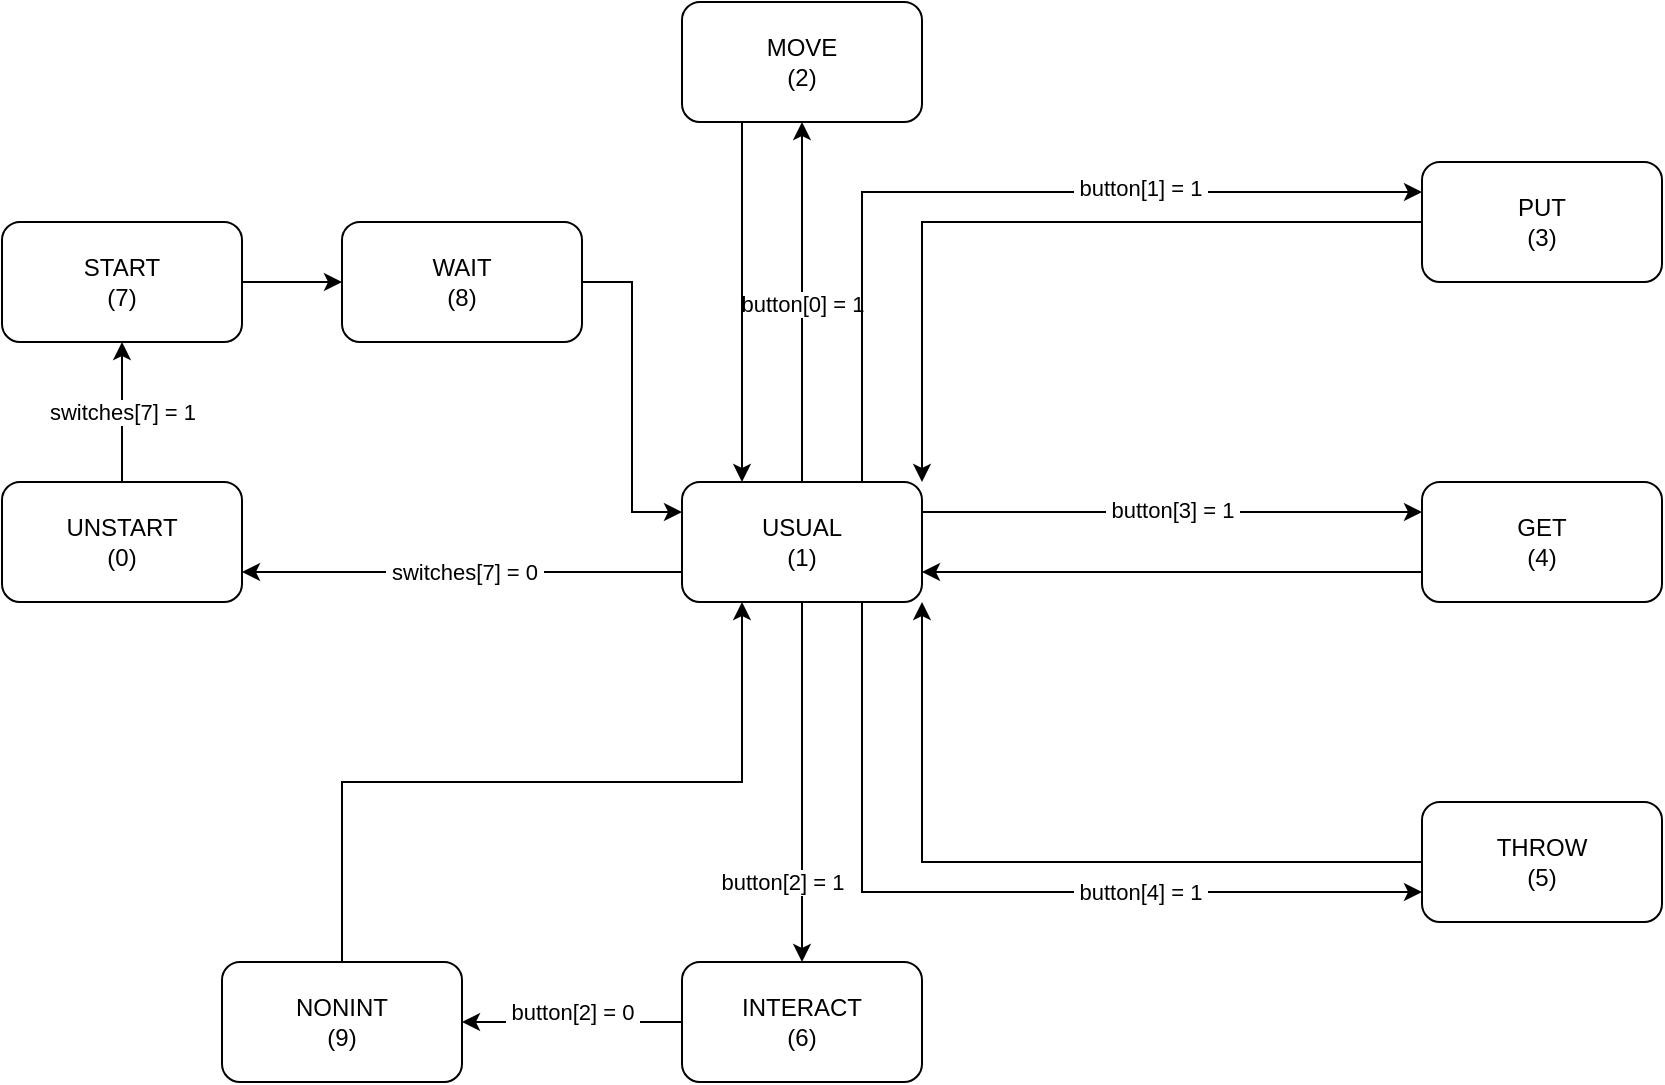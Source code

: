 <mxfile version="22.1.2" type="device">
  <diagram name="第 1 页" id="vLj_0NGpxSc3vJywtWA1">
    <mxGraphModel dx="1050" dy="629" grid="1" gridSize="10" guides="1" tooltips="1" connect="1" arrows="1" fold="1" page="1" pageScale="1" pageWidth="1169" pageHeight="827" math="0" shadow="0">
      <root>
        <mxCell id="0" />
        <mxCell id="1" parent="0" />
        <mxCell id="k_FkYlv_wct_aQd2F6-s-12" style="edgeStyle=orthogonalEdgeStyle;rounded=0;orthogonalLoop=1;jettySize=auto;html=1;exitX=0.5;exitY=0;exitDx=0;exitDy=0;entryX=0.5;entryY=1;entryDx=0;entryDy=0;" edge="1" parent="1" source="IX-fPwuhaJoT2Uxpe97w-1" target="IX-fPwuhaJoT2Uxpe97w-28">
          <mxGeometry relative="1" as="geometry" />
        </mxCell>
        <mxCell id="k_FkYlv_wct_aQd2F6-s-13" value="&amp;nbsp;switches[7] = 1&amp;nbsp;" style="edgeLabel;html=1;align=center;verticalAlign=middle;resizable=0;points=[];" vertex="1" connectable="0" parent="k_FkYlv_wct_aQd2F6-s-12">
          <mxGeometry x="0.017" relative="1" as="geometry">
            <mxPoint as="offset" />
          </mxGeometry>
        </mxCell>
        <mxCell id="IX-fPwuhaJoT2Uxpe97w-1" value="UNSTART&lt;br&gt;(0)" style="rounded=1;whiteSpace=wrap;html=1;" parent="1" vertex="1">
          <mxGeometry x="80" y="400" width="120" height="60" as="geometry" />
        </mxCell>
        <mxCell id="IX-fPwuhaJoT2Uxpe97w-9" style="edgeStyle=orthogonalEdgeStyle;rounded=0;orthogonalLoop=1;jettySize=auto;html=1;exitX=0.5;exitY=0;exitDx=0;exitDy=0;entryX=0.5;entryY=1;entryDx=0;entryDy=0;" parent="1" source="IX-fPwuhaJoT2Uxpe97w-2" target="IX-fPwuhaJoT2Uxpe97w-3" edge="1">
          <mxGeometry relative="1" as="geometry" />
        </mxCell>
        <mxCell id="IX-fPwuhaJoT2Uxpe97w-22" value="&amp;nbsp;button[0] = 1&amp;nbsp;" style="edgeLabel;html=1;align=center;verticalAlign=middle;resizable=0;points=[];" parent="IX-fPwuhaJoT2Uxpe97w-9" vertex="1" connectable="0">
          <mxGeometry x="-0.007" y="-1" relative="1" as="geometry">
            <mxPoint x="-1" as="offset" />
          </mxGeometry>
        </mxCell>
        <mxCell id="IX-fPwuhaJoT2Uxpe97w-10" style="edgeStyle=orthogonalEdgeStyle;rounded=0;orthogonalLoop=1;jettySize=auto;html=1;exitX=0.5;exitY=1;exitDx=0;exitDy=0;entryX=0.5;entryY=0;entryDx=0;entryDy=0;" parent="1" source="IX-fPwuhaJoT2Uxpe97w-2" target="IX-fPwuhaJoT2Uxpe97w-7" edge="1">
          <mxGeometry relative="1" as="geometry" />
        </mxCell>
        <mxCell id="IX-fPwuhaJoT2Uxpe97w-26" value="&amp;nbsp;button[2] = 1&amp;nbsp;" style="edgeLabel;html=1;align=center;verticalAlign=middle;resizable=0;points=[];" parent="IX-fPwuhaJoT2Uxpe97w-10" vertex="1" connectable="0">
          <mxGeometry x="0.007" y="-1" relative="1" as="geometry">
            <mxPoint x="-9" y="49" as="offset" />
          </mxGeometry>
        </mxCell>
        <mxCell id="IX-fPwuhaJoT2Uxpe97w-12" style="edgeStyle=orthogonalEdgeStyle;rounded=0;orthogonalLoop=1;jettySize=auto;html=1;exitX=1;exitY=0.25;exitDx=0;exitDy=0;entryX=0;entryY=0.25;entryDx=0;entryDy=0;" parent="1" source="IX-fPwuhaJoT2Uxpe97w-2" target="IX-fPwuhaJoT2Uxpe97w-4" edge="1">
          <mxGeometry relative="1" as="geometry" />
        </mxCell>
        <mxCell id="IX-fPwuhaJoT2Uxpe97w-24" value="&amp;nbsp;button[3] = 1&amp;nbsp;" style="edgeLabel;html=1;align=center;verticalAlign=middle;resizable=0;points=[];" parent="IX-fPwuhaJoT2Uxpe97w-12" vertex="1" connectable="0">
          <mxGeometry x="-0.002" y="1" relative="1" as="geometry">
            <mxPoint as="offset" />
          </mxGeometry>
        </mxCell>
        <mxCell id="IX-fPwuhaJoT2Uxpe97w-14" style="edgeStyle=orthogonalEdgeStyle;rounded=0;orthogonalLoop=1;jettySize=auto;html=1;exitX=0.75;exitY=0;exitDx=0;exitDy=0;entryX=0;entryY=0.25;entryDx=0;entryDy=0;" parent="1" source="IX-fPwuhaJoT2Uxpe97w-2" target="IX-fPwuhaJoT2Uxpe97w-5" edge="1">
          <mxGeometry relative="1" as="geometry" />
        </mxCell>
        <mxCell id="IX-fPwuhaJoT2Uxpe97w-23" value="&amp;nbsp;button[1] = 1&amp;nbsp;" style="edgeLabel;html=1;align=center;verticalAlign=middle;resizable=0;points=[];" parent="IX-fPwuhaJoT2Uxpe97w-14" vertex="1" connectable="0">
          <mxGeometry x="0.336" y="2" relative="1" as="geometry">
            <mxPoint as="offset" />
          </mxGeometry>
        </mxCell>
        <mxCell id="IX-fPwuhaJoT2Uxpe97w-16" style="edgeStyle=orthogonalEdgeStyle;rounded=0;orthogonalLoop=1;jettySize=auto;html=1;exitX=0.75;exitY=1;exitDx=0;exitDy=0;entryX=0;entryY=0.75;entryDx=0;entryDy=0;" parent="1" source="IX-fPwuhaJoT2Uxpe97w-2" target="IX-fPwuhaJoT2Uxpe97w-6" edge="1">
          <mxGeometry relative="1" as="geometry" />
        </mxCell>
        <mxCell id="IX-fPwuhaJoT2Uxpe97w-25" value="&amp;nbsp;button[4] = 1&amp;nbsp;" style="edgeLabel;html=1;align=center;verticalAlign=middle;resizable=0;points=[];" parent="IX-fPwuhaJoT2Uxpe97w-16" vertex="1" connectable="0">
          <mxGeometry x="0.336" relative="1" as="geometry">
            <mxPoint as="offset" />
          </mxGeometry>
        </mxCell>
        <mxCell id="IX-fPwuhaJoT2Uxpe97w-19" style="edgeStyle=orthogonalEdgeStyle;rounded=0;orthogonalLoop=1;jettySize=auto;html=1;exitX=0;exitY=0.75;exitDx=0;exitDy=0;entryX=1;entryY=0.75;entryDx=0;entryDy=0;" parent="1" source="IX-fPwuhaJoT2Uxpe97w-2" target="IX-fPwuhaJoT2Uxpe97w-1" edge="1">
          <mxGeometry relative="1" as="geometry" />
        </mxCell>
        <mxCell id="IX-fPwuhaJoT2Uxpe97w-21" value="&amp;nbsp;switches[7] = 0&amp;nbsp;" style="edgeLabel;html=1;align=center;verticalAlign=middle;resizable=0;points=[];" parent="IX-fPwuhaJoT2Uxpe97w-19" vertex="1" connectable="0">
          <mxGeometry x="-0.008" relative="1" as="geometry">
            <mxPoint as="offset" />
          </mxGeometry>
        </mxCell>
        <mxCell id="IX-fPwuhaJoT2Uxpe97w-2" value="USUAL&lt;br&gt;(1)" style="rounded=1;whiteSpace=wrap;html=1;" parent="1" vertex="1">
          <mxGeometry x="420" y="400" width="120" height="60" as="geometry" />
        </mxCell>
        <mxCell id="IX-fPwuhaJoT2Uxpe97w-8" style="edgeStyle=orthogonalEdgeStyle;rounded=0;orthogonalLoop=1;jettySize=auto;html=1;exitX=0.25;exitY=1;exitDx=0;exitDy=0;entryX=0.25;entryY=0;entryDx=0;entryDy=0;" parent="1" source="IX-fPwuhaJoT2Uxpe97w-3" target="IX-fPwuhaJoT2Uxpe97w-2" edge="1">
          <mxGeometry relative="1" as="geometry" />
        </mxCell>
        <mxCell id="IX-fPwuhaJoT2Uxpe97w-3" value="MOVE&lt;br&gt;(2)" style="rounded=1;whiteSpace=wrap;html=1;" parent="1" vertex="1">
          <mxGeometry x="420" y="160" width="120" height="60" as="geometry" />
        </mxCell>
        <mxCell id="IX-fPwuhaJoT2Uxpe97w-13" style="edgeStyle=orthogonalEdgeStyle;rounded=0;orthogonalLoop=1;jettySize=auto;html=1;exitX=0;exitY=0.75;exitDx=0;exitDy=0;entryX=1;entryY=0.75;entryDx=0;entryDy=0;" parent="1" source="IX-fPwuhaJoT2Uxpe97w-4" target="IX-fPwuhaJoT2Uxpe97w-2" edge="1">
          <mxGeometry relative="1" as="geometry" />
        </mxCell>
        <mxCell id="IX-fPwuhaJoT2Uxpe97w-4" value="GET&lt;br&gt;(4)" style="rounded=1;whiteSpace=wrap;html=1;" parent="1" vertex="1">
          <mxGeometry x="790" y="400" width="120" height="60" as="geometry" />
        </mxCell>
        <mxCell id="IX-fPwuhaJoT2Uxpe97w-15" style="edgeStyle=orthogonalEdgeStyle;rounded=0;orthogonalLoop=1;jettySize=auto;html=1;exitX=0;exitY=0.5;exitDx=0;exitDy=0;entryX=1;entryY=0;entryDx=0;entryDy=0;" parent="1" source="IX-fPwuhaJoT2Uxpe97w-5" target="IX-fPwuhaJoT2Uxpe97w-2" edge="1">
          <mxGeometry relative="1" as="geometry" />
        </mxCell>
        <mxCell id="IX-fPwuhaJoT2Uxpe97w-5" value="PUT&lt;br&gt;(3)" style="rounded=1;whiteSpace=wrap;html=1;" parent="1" vertex="1">
          <mxGeometry x="790" y="240" width="120" height="60" as="geometry" />
        </mxCell>
        <mxCell id="IX-fPwuhaJoT2Uxpe97w-17" style="edgeStyle=orthogonalEdgeStyle;rounded=0;orthogonalLoop=1;jettySize=auto;html=1;exitX=0;exitY=0.5;exitDx=0;exitDy=0;entryX=1;entryY=1;entryDx=0;entryDy=0;" parent="1" source="IX-fPwuhaJoT2Uxpe97w-6" target="IX-fPwuhaJoT2Uxpe97w-2" edge="1">
          <mxGeometry relative="1" as="geometry" />
        </mxCell>
        <mxCell id="IX-fPwuhaJoT2Uxpe97w-6" value="THROW&lt;br&gt;(5)" style="rounded=1;whiteSpace=wrap;html=1;" parent="1" vertex="1">
          <mxGeometry x="790" y="560" width="120" height="60" as="geometry" />
        </mxCell>
        <mxCell id="IX-fPwuhaJoT2Uxpe97w-11" style="edgeStyle=orthogonalEdgeStyle;rounded=0;orthogonalLoop=1;jettySize=auto;html=1;exitX=0;exitY=0.5;exitDx=0;exitDy=0;entryX=1;entryY=0.5;entryDx=0;entryDy=0;" parent="1" source="IX-fPwuhaJoT2Uxpe97w-7" target="2wiSLLEM1SuPqS0i9hvQ-1" edge="1">
          <mxGeometry relative="1" as="geometry" />
        </mxCell>
        <mxCell id="IX-fPwuhaJoT2Uxpe97w-27" value="&amp;nbsp;button[2] = 0&amp;nbsp;" style="edgeLabel;html=1;align=center;verticalAlign=middle;resizable=0;points=[];" parent="IX-fPwuhaJoT2Uxpe97w-11" vertex="1" connectable="0">
          <mxGeometry x="0.004" y="2" relative="1" as="geometry">
            <mxPoint y="-7" as="offset" />
          </mxGeometry>
        </mxCell>
        <mxCell id="IX-fPwuhaJoT2Uxpe97w-7" value="INTERACT&lt;br&gt;(6)" style="rounded=1;whiteSpace=wrap;html=1;" parent="1" vertex="1">
          <mxGeometry x="420" y="640" width="120" height="60" as="geometry" />
        </mxCell>
        <mxCell id="IX-fPwuhaJoT2Uxpe97w-30" style="edgeStyle=orthogonalEdgeStyle;rounded=0;orthogonalLoop=1;jettySize=auto;html=1;exitX=1;exitY=0.5;exitDx=0;exitDy=0;entryX=0;entryY=0.5;entryDx=0;entryDy=0;" parent="1" source="IX-fPwuhaJoT2Uxpe97w-28" target="IX-fPwuhaJoT2Uxpe97w-29" edge="1">
          <mxGeometry relative="1" as="geometry" />
        </mxCell>
        <mxCell id="IX-fPwuhaJoT2Uxpe97w-28" value="START&lt;br&gt;(7)" style="rounded=1;whiteSpace=wrap;html=1;" parent="1" vertex="1">
          <mxGeometry x="80" y="270" width="120" height="60" as="geometry" />
        </mxCell>
        <mxCell id="IX-fPwuhaJoT2Uxpe97w-31" style="edgeStyle=orthogonalEdgeStyle;rounded=0;orthogonalLoop=1;jettySize=auto;html=1;exitX=1;exitY=0.5;exitDx=0;exitDy=0;entryX=0;entryY=0.25;entryDx=0;entryDy=0;" parent="1" source="IX-fPwuhaJoT2Uxpe97w-29" target="IX-fPwuhaJoT2Uxpe97w-2" edge="1">
          <mxGeometry relative="1" as="geometry" />
        </mxCell>
        <mxCell id="IX-fPwuhaJoT2Uxpe97w-29" value="WAIT&lt;br&gt;(8)" style="rounded=1;whiteSpace=wrap;html=1;" parent="1" vertex="1">
          <mxGeometry x="250" y="270" width="120" height="60" as="geometry" />
        </mxCell>
        <mxCell id="k_FkYlv_wct_aQd2F6-s-2" style="edgeStyle=orthogonalEdgeStyle;rounded=0;orthogonalLoop=1;jettySize=auto;html=1;exitX=0.5;exitY=0;exitDx=0;exitDy=0;entryX=0.25;entryY=1;entryDx=0;entryDy=0;" edge="1" parent="1" source="2wiSLLEM1SuPqS0i9hvQ-1" target="IX-fPwuhaJoT2Uxpe97w-2">
          <mxGeometry relative="1" as="geometry">
            <mxPoint x="250" y="600" as="targetPoint" />
          </mxGeometry>
        </mxCell>
        <mxCell id="2wiSLLEM1SuPqS0i9hvQ-1" value="NONINT&lt;br&gt;(9)" style="rounded=1;whiteSpace=wrap;html=1;" parent="1" vertex="1">
          <mxGeometry x="190" y="640" width="120" height="60" as="geometry" />
        </mxCell>
      </root>
    </mxGraphModel>
  </diagram>
</mxfile>
